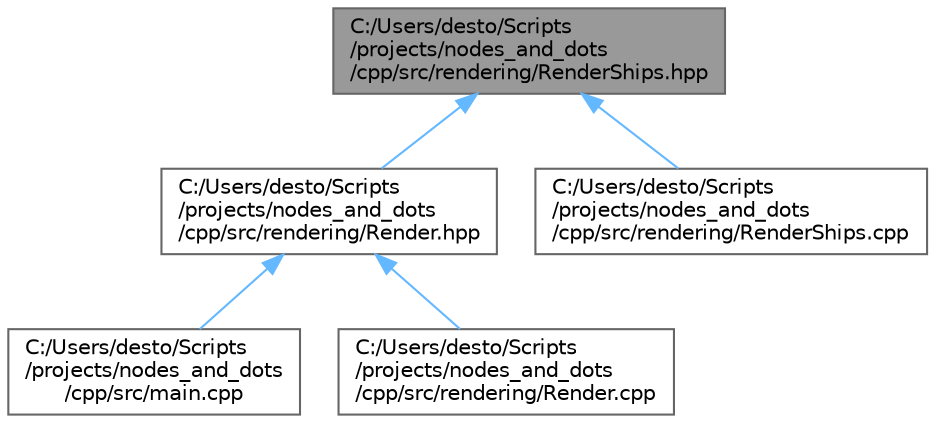 digraph "C:/Users/desto/Scripts/projects/nodes_and_dots/cpp/src/rendering/RenderShips.hpp"
{
 // LATEX_PDF_SIZE
  bgcolor="transparent";
  edge [fontname=Helvetica,fontsize=10,labelfontname=Helvetica,labelfontsize=10];
  node [fontname=Helvetica,fontsize=10,shape=box,height=0.2,width=0.4];
  Node1 [id="Node000001",label="C:/Users/desto/Scripts\l/projects/nodes_and_dots\l/cpp/src/rendering/RenderShips.hpp",height=0.2,width=0.4,color="gray40", fillcolor="grey60", style="filled", fontcolor="black",tooltip=" "];
  Node1 -> Node2 [id="edge1_Node000001_Node000002",dir="back",color="steelblue1",style="solid",tooltip=" "];
  Node2 [id="Node000002",label="C:/Users/desto/Scripts\l/projects/nodes_and_dots\l/cpp/src/rendering/Render.hpp",height=0.2,width=0.4,color="grey40", fillcolor="white", style="filled",URL="$_render_8hpp.html",tooltip=" "];
  Node2 -> Node3 [id="edge2_Node000002_Node000003",dir="back",color="steelblue1",style="solid",tooltip=" "];
  Node3 [id="Node000003",label="C:/Users/desto/Scripts\l/projects/nodes_and_dots\l/cpp/src/main.cpp",height=0.2,width=0.4,color="grey40", fillcolor="white", style="filled",URL="$main_8cpp.html",tooltip=" "];
  Node2 -> Node4 [id="edge3_Node000002_Node000004",dir="back",color="steelblue1",style="solid",tooltip=" "];
  Node4 [id="Node000004",label="C:/Users/desto/Scripts\l/projects/nodes_and_dots\l/cpp/src/rendering/Render.cpp",height=0.2,width=0.4,color="grey40", fillcolor="white", style="filled",URL="$_render_8cpp.html",tooltip=" "];
  Node1 -> Node5 [id="edge4_Node000001_Node000005",dir="back",color="steelblue1",style="solid",tooltip=" "];
  Node5 [id="Node000005",label="C:/Users/desto/Scripts\l/projects/nodes_and_dots\l/cpp/src/rendering/RenderShips.cpp",height=0.2,width=0.4,color="grey40", fillcolor="white", style="filled",URL="$_render_ships_8cpp.html",tooltip=" "];
}
